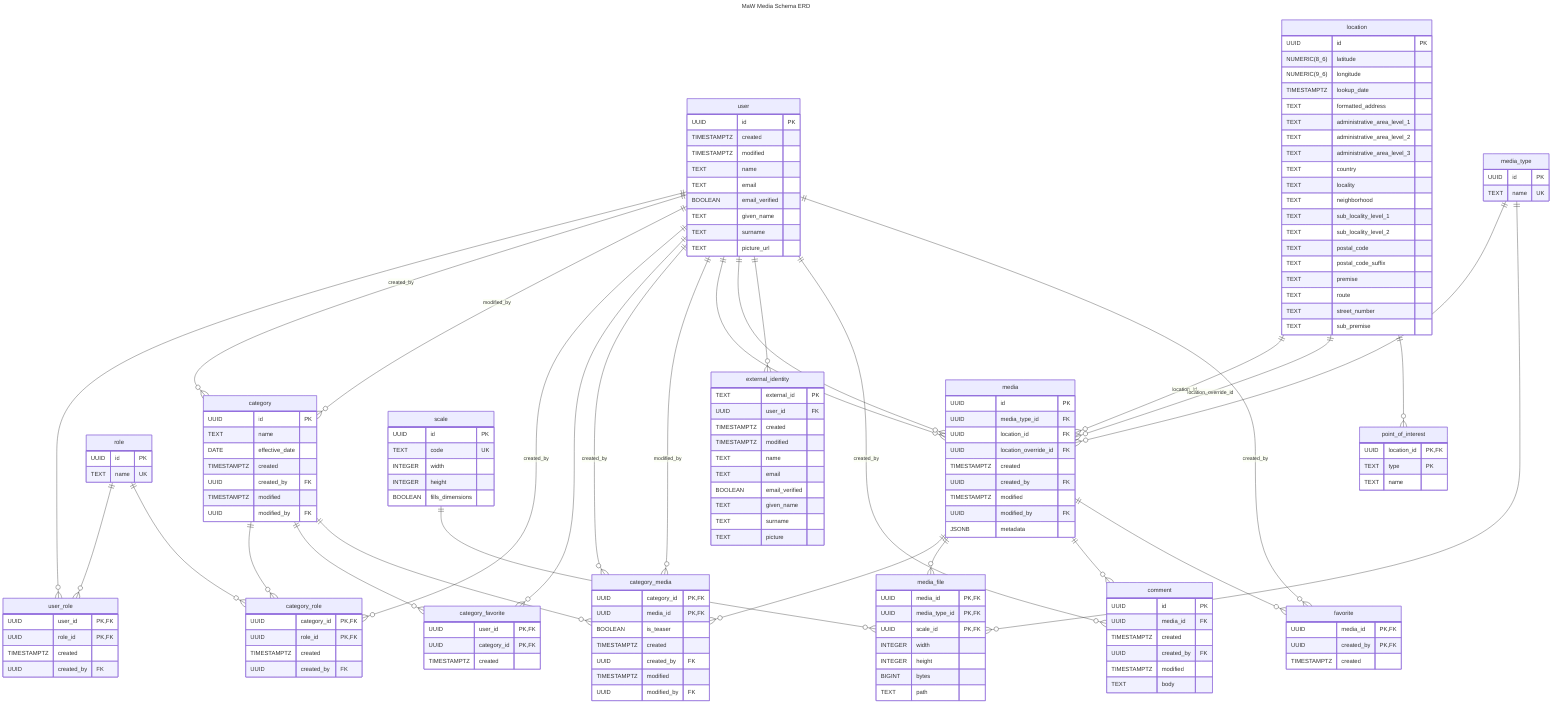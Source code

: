---
title: MaW Media Schema ERD
---
erDiagram
    %% external_id = nameidentifier
    external_identity {
        TEXT external_id PK
        UUID user_id FK
        TIMESTAMPTZ created
        TIMESTAMPTZ modified
        TEXT name
        TEXT email
        BOOLEAN email_verified
        TEXT given_name
        TEXT surname
        TEXT picture
    }

    user {
        UUID id PK
        TIMESTAMPTZ created
        TIMESTAMPTZ modified
        TEXT name
        TEXT email
        BOOLEAN email_verified
        TEXT given_name
        TEXT surname
        TEXT picture_url
    }

    role {
        UUID id PK
        TEXT name UK
    }

    user_role {
        UUID user_id PK, FK
        UUID role_id PK, FK
        TIMESTAMPTZ created
        UUID created_by FK
    }

    category {
        UUID id PK
        TEXT name
        DATE effective_date
        TIMESTAMPTZ created
        UUID created_by FK
        TIMESTAMPTZ modified
        UUID modified_by FK
    }

    category_role {
        UUID category_id PK, FK
        UUID role_id PK, FK
        TIMESTAMPTZ created
        UUID created_by FK
    }

    category_favorite {
        UUID user_id PK, FK
        UUID category_id PK, FK
        TIMESTAMPTZ created
    }

    media_type {
        UUID id PK
        TEXT name UK
    }

    %% qqvg    ( 160 x  120)
    %% qvg     ( 320 x  240)
    %% nhd     ( 640 x  360)
    %% hd      (1280 x  720)
    %% full_hd (1920 x 1080)
    %% qhd     (2560 x 1440)
    %% 4k      (3840 x 2160)
    %% 5k      (5120 x 2880)  - skip for now
    %% 8k      (7680 × 4320)  - skip for now
    %% src     ?
    scale {
        UUID id PK
        TEXT code UK
        INTEGER width
        INTEGER height
        BOOLEAN fills_dimensions
    }

    location {
        UUID id PK
        NUMERIC(8_6) latitude
        NUMERIC(9_6) longitude
        TIMESTAMPTZ lookup_date
        TEXT formatted_address
        TEXT administrative_area_level_1
        TEXT administrative_area_level_2
        TEXT administrative_area_level_3
        TEXT country
        TEXT locality
        TEXT neighborhood
        TEXT sub_locality_level_1
        TEXT sub_locality_level_2
        TEXT postal_code
        TEXT postal_code_suffix
        TEXT premise
        TEXT route
        TEXT street_number
        TEXT sub_premise
    }

    point_of_interest {
        UUID location_id PK, FK
        TEXT type PK
        TEXT name
    }

    media {
        UUID id PK
        UUID media_type_id FK
        UUID location_id FK
        UUID location_override_id FK
        TIMESTAMPTZ created
        UUID created_by FK
        TIMESTAMPTZ modified
        UUID modified_by FK
        JSONB metadata
    }

    media_file {
        UUID media_id PK, FK
        UUID media_type_id PK, FK
        UUID scale_id PK, FK
        INTEGER width
        INTEGER height
        BIGINT bytes
        TEXT path
    }

    category_media {
        UUID category_id PK, FK
        UUID media_id PK, FK
        BOOLEAN is_teaser
        TIMESTAMPTZ created
        UUID created_by FK
        TIMESTAMPTZ modified
        UUID modified_by FK
    }

    comment {
        UUID id PK
        UUID media_id FK
        TIMESTAMPTZ created
        UUID created_by FK
        TIMESTAMPTZ modified
        TEXT body
    }

    favorite {
        UUID media_id PK, FK
        UUID created_by PK, FK
        TIMESTAMPTZ created
    }

    %% Relationships
    user ||--o{ user_role : ""
    role ||--o{ user_role : ""
    user ||--o{ category : "created_by"
    user ||--o{ category : "modified_by"
    category ||--o{ category_role : ""
    role ||--o{ category_role : ""
    user ||--o{ category_role : "created_by"
    user ||--o{ category_favorite : ""
    category ||--o{ category_favorite : ""
    category ||--o{ category_media : ""
    media ||--o{ category_media : ""
    user ||--o{ category_media : "created_by"
    user ||--o{ category_media : "modified_by"
    media_type ||--o{ media : ""
    location ||--o{ media : "location_id"
    location ||--o{ media : "location_override_id"
    user ||--o{ media : "created_by"
    user ||--o{ media : "modified_by"
    media ||--o{ media_file : ""
    media_type ||--o{ media_file : ""
    scale ||--o{ media_file : ""
    user ||--o{ external_identity : ""
    media ||--o{ comment : ""
    user ||--o{ comment : "created_by"
    media ||--o{ favorite : ""
    user ||--o{ favorite : "created_by"
    location ||--o{ point_of_interest : ""